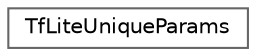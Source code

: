 digraph "Graphical Class Hierarchy"
{
 // LATEX_PDF_SIZE
  bgcolor="transparent";
  edge [fontname=Helvetica,fontsize=10,labelfontname=Helvetica,labelfontsize=10];
  node [fontname=Helvetica,fontsize=10,shape=box,height=0.2,width=0.4];
  rankdir="LR";
  Node0 [id="Node000000",label="TfLiteUniqueParams",height=0.2,width=0.4,color="grey40", fillcolor="white", style="filled",URL="$struct_tf_lite_unique_params.html",tooltip=" "];
}
